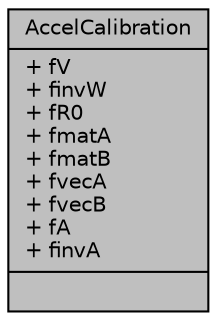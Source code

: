 digraph "AccelCalibration"
{
  edge [fontname="Helvetica",fontsize="10",labelfontname="Helvetica",labelfontsize="10"];
  node [fontname="Helvetica",fontsize="10",shape=record];
  Node1 [label="{AccelCalibration\n|+ fV\l+ finvW\l+ fR0\l+ fmatA\l+ fmatB\l+ fvecA\l+ fvecB\l+ fA\l+ finvA\l|}",height=0.2,width=0.4,color="black", fillcolor="grey75", style="filled", fontcolor="black"];
}
